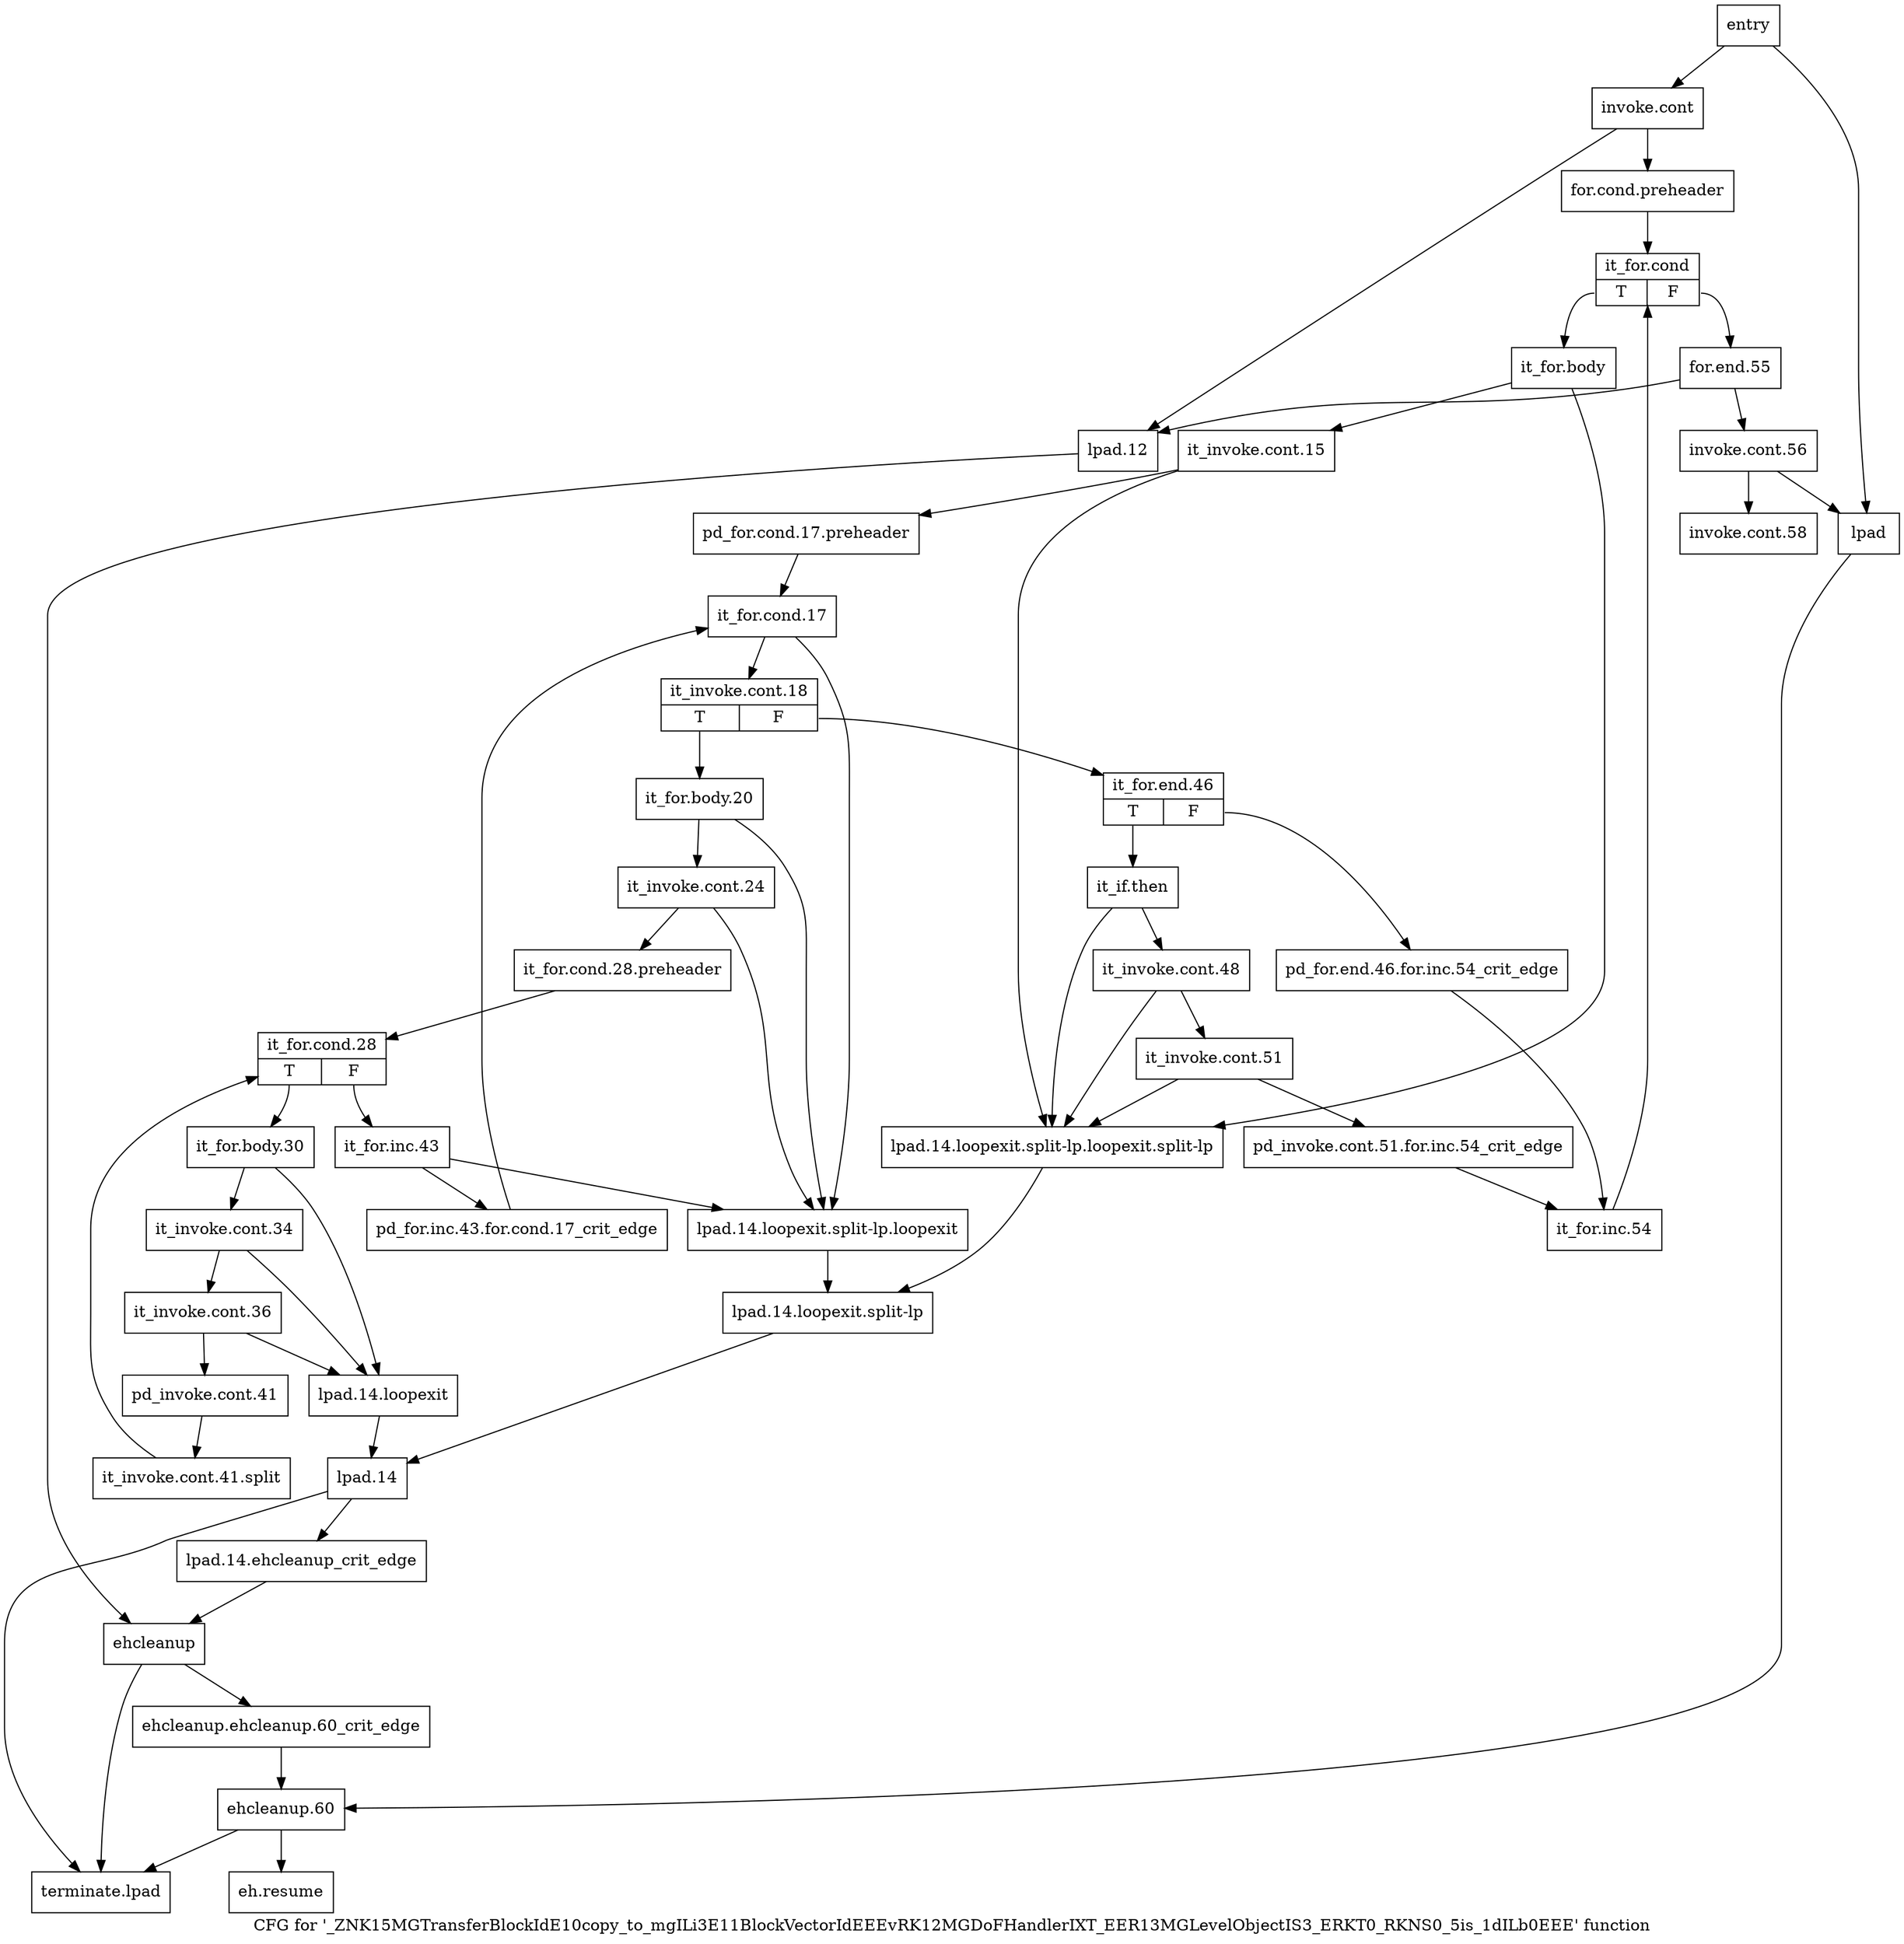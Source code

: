 digraph "CFG for '_ZNK15MGTransferBlockIdE10copy_to_mgILi3E11BlockVectorIdEEEvRK12MGDoFHandlerIXT_EER13MGLevelObjectIS3_ERKT0_RKNS0_5is_1dILb0EEE' function" {
	label="CFG for '_ZNK15MGTransferBlockIdE10copy_to_mgILi3E11BlockVectorIdEEEvRK12MGDoFHandlerIXT_EER13MGLevelObjectIS3_ERKT0_RKNS0_5is_1dILb0EEE' function";

	Node0x656fc40 [shape=record,label="{entry}"];
	Node0x656fc40 -> Node0x656fc90;
	Node0x656fc40 -> Node0x65712e0;
	Node0x656fc90 [shape=record,label="{invoke.cont}"];
	Node0x656fc90 -> Node0x656fce0;
	Node0x656fc90 -> Node0x6571330;
	Node0x656fce0 [shape=record,label="{for.cond.preheader}"];
	Node0x656fce0 -> Node0x656fd30;
	Node0x656fd30 [shape=record,label="{it_for.cond|{<s0>T|<s1>F}}"];
	Node0x656fd30:s0 -> Node0x656fd80;
	Node0x656fd30:s1 -> Node0x6571830;
	Node0x656fd80 [shape=record,label="{it_for.body}"];
	Node0x656fd80 -> Node0x656fdd0;
	Node0x656fd80 -> Node0x6571420;
	Node0x656fdd0 [shape=record,label="{it_invoke.cont.15}"];
	Node0x656fdd0 -> Node0x656fe20;
	Node0x656fdd0 -> Node0x6571420;
	Node0x656fe20 [shape=record,label="{pd_for.cond.17.preheader}"];
	Node0x656fe20 -> Node0x656fe70;
	Node0x656fe70 [shape=record,label="{it_for.cond.17}"];
	Node0x656fe70 -> Node0x656fec0;
	Node0x656fe70 -> Node0x65713d0;
	Node0x656fec0 [shape=record,label="{it_invoke.cont.18|{<s0>T|<s1>F}}"];
	Node0x656fec0:s0 -> Node0x656ff10;
	Node0x656fec0:s1 -> Node0x6571600;
	Node0x656ff10 [shape=record,label="{it_for.body.20}"];
	Node0x656ff10 -> Node0x656ff60;
	Node0x656ff10 -> Node0x65713d0;
	Node0x656ff60 [shape=record,label="{it_invoke.cont.24}"];
	Node0x656ff60 -> Node0x6571100;
	Node0x656ff60 -> Node0x65713d0;
	Node0x6571100 [shape=record,label="{it_for.cond.28.preheader}"];
	Node0x6571100 -> Node0x6571150;
	Node0x6571150 [shape=record,label="{it_for.cond.28|{<s0>T|<s1>F}}"];
	Node0x6571150:s0 -> Node0x65711a0;
	Node0x6571150:s1 -> Node0x6571560;
	Node0x65711a0 [shape=record,label="{it_for.body.30}"];
	Node0x65711a0 -> Node0x65711f0;
	Node0x65711a0 -> Node0x6571380;
	Node0x65711f0 [shape=record,label="{it_invoke.cont.34}"];
	Node0x65711f0 -> Node0x6571240;
	Node0x65711f0 -> Node0x6571380;
	Node0x6571240 [shape=record,label="{it_invoke.cont.36}"];
	Node0x6571240 -> Node0x6571290;
	Node0x6571240 -> Node0x6571380;
	Node0x6571290 [shape=record,label="{pd_invoke.cont.41}"];
	Node0x6571290 -> Node0xac5b6f0;
	Node0xac5b6f0 [shape=record,label="{it_invoke.cont.41.split}"];
	Node0xac5b6f0 -> Node0x6571150;
	Node0x65712e0 [shape=record,label="{lpad}"];
	Node0x65712e0 -> Node0x65719c0;
	Node0x6571330 [shape=record,label="{lpad.12}"];
	Node0x6571330 -> Node0x6571920;
	Node0x6571380 [shape=record,label="{lpad.14.loopexit}"];
	Node0x6571380 -> Node0x65714c0;
	Node0x65713d0 [shape=record,label="{lpad.14.loopexit.split-lp.loopexit}"];
	Node0x65713d0 -> Node0x6571470;
	Node0x6571420 [shape=record,label="{lpad.14.loopexit.split-lp.loopexit.split-lp}"];
	Node0x6571420 -> Node0x6571470;
	Node0x6571470 [shape=record,label="{lpad.14.loopexit.split-lp}"];
	Node0x6571470 -> Node0x65714c0;
	Node0x65714c0 [shape=record,label="{lpad.14}"];
	Node0x65714c0 -> Node0x6571510;
	Node0x65714c0 -> Node0x6571a60;
	Node0x6571510 [shape=record,label="{lpad.14.ehcleanup_crit_edge}"];
	Node0x6571510 -> Node0x6571920;
	Node0x6571560 [shape=record,label="{it_for.inc.43}"];
	Node0x6571560 -> Node0x65715b0;
	Node0x6571560 -> Node0x65713d0;
	Node0x65715b0 [shape=record,label="{pd_for.inc.43.for.cond.17_crit_edge}"];
	Node0x65715b0 -> Node0x656fe70;
	Node0x6571600 [shape=record,label="{it_for.end.46|{<s0>T|<s1>F}}"];
	Node0x6571600:s0 -> Node0x65716a0;
	Node0x6571600:s1 -> Node0x6571650;
	Node0x6571650 [shape=record,label="{pd_for.end.46.for.inc.54_crit_edge}"];
	Node0x6571650 -> Node0x65717e0;
	Node0x65716a0 [shape=record,label="{it_if.then}"];
	Node0x65716a0 -> Node0x65716f0;
	Node0x65716a0 -> Node0x6571420;
	Node0x65716f0 [shape=record,label="{it_invoke.cont.48}"];
	Node0x65716f0 -> Node0x6571740;
	Node0x65716f0 -> Node0x6571420;
	Node0x6571740 [shape=record,label="{it_invoke.cont.51}"];
	Node0x6571740 -> Node0x6571790;
	Node0x6571740 -> Node0x6571420;
	Node0x6571790 [shape=record,label="{pd_invoke.cont.51.for.inc.54_crit_edge}"];
	Node0x6571790 -> Node0x65717e0;
	Node0x65717e0 [shape=record,label="{it_for.inc.54}"];
	Node0x65717e0 -> Node0x656fd30;
	Node0x6571830 [shape=record,label="{for.end.55}"];
	Node0x6571830 -> Node0x6571880;
	Node0x6571830 -> Node0x6571330;
	Node0x6571880 [shape=record,label="{invoke.cont.56}"];
	Node0x6571880 -> Node0x65718d0;
	Node0x6571880 -> Node0x65712e0;
	Node0x65718d0 [shape=record,label="{invoke.cont.58}"];
	Node0x6571920 [shape=record,label="{ehcleanup}"];
	Node0x6571920 -> Node0x6571970;
	Node0x6571920 -> Node0x6571a60;
	Node0x6571970 [shape=record,label="{ehcleanup.ehcleanup.60_crit_edge}"];
	Node0x6571970 -> Node0x65719c0;
	Node0x65719c0 [shape=record,label="{ehcleanup.60}"];
	Node0x65719c0 -> Node0x6571a10;
	Node0x65719c0 -> Node0x6571a60;
	Node0x6571a10 [shape=record,label="{eh.resume}"];
	Node0x6571a60 [shape=record,label="{terminate.lpad}"];
}
